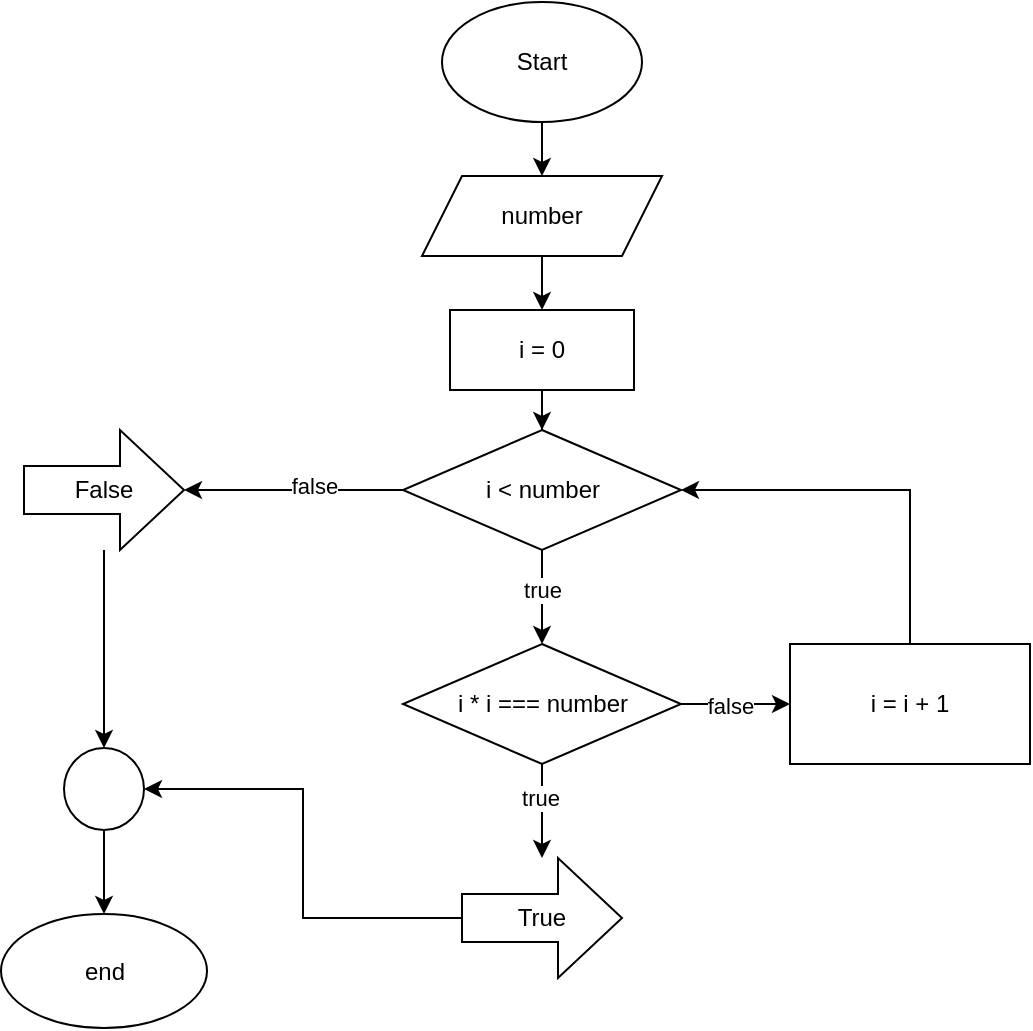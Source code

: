 <mxfile version="25.0.1">
  <diagram name="Page-1" id="J6qU1CufO3tT0paZhnID">
    <mxGraphModel dx="2033" dy="755" grid="0" gridSize="10" guides="1" tooltips="1" connect="1" arrows="1" fold="1" page="0" pageScale="1" pageWidth="827" pageHeight="1169" math="0" shadow="0">
      <root>
        <mxCell id="0" />
        <mxCell id="1" parent="0" />
        <mxCell id="n1ISIKl0yZO8UXlDY4mg-5" value="" style="edgeStyle=orthogonalEdgeStyle;rounded=0;orthogonalLoop=1;jettySize=auto;html=1;entryX=0.5;entryY=0;entryDx=0;entryDy=0;" parent="1" source="n1ISIKl0yZO8UXlDY4mg-1" edge="1" target="BlNZTFOZ2a6cj_fbij0S-1">
          <mxGeometry relative="1" as="geometry">
            <mxPoint x="10" y="171" as="targetPoint" />
          </mxGeometry>
        </mxCell>
        <mxCell id="n1ISIKl0yZO8UXlDY4mg-1" value="Start" style="ellipse;whiteSpace=wrap;html=1;" parent="1" vertex="1">
          <mxGeometry x="-40" y="74" width="100" height="60" as="geometry" />
        </mxCell>
        <mxCell id="n1ISIKl0yZO8UXlDY4mg-122" value="" style="edgeStyle=orthogonalEdgeStyle;rounded=0;orthogonalLoop=1;jettySize=auto;html=1;exitX=0.5;exitY=1;exitDx=0;exitDy=0;" parent="1" source="n1ISIKl0yZO8UXlDY4mg-123" target="n1ISIKl0yZO8UXlDY4mg-97" edge="1">
          <mxGeometry relative="1" as="geometry">
            <mxPoint x="10" y="259" as="sourcePoint" />
          </mxGeometry>
        </mxCell>
        <mxCell id="n1ISIKl0yZO8UXlDY4mg-126" value="" style="edgeStyle=orthogonalEdgeStyle;rounded=0;orthogonalLoop=1;jettySize=auto;html=1;" parent="1" source="n1ISIKl0yZO8UXlDY4mg-97" target="n1ISIKl0yZO8UXlDY4mg-125" edge="1">
          <mxGeometry relative="1" as="geometry" />
        </mxCell>
        <mxCell id="n1ISIKl0yZO8UXlDY4mg-127" value="true" style="edgeLabel;html=1;align=center;verticalAlign=middle;resizable=0;points=[];" parent="n1ISIKl0yZO8UXlDY4mg-126" vertex="1" connectable="0">
          <mxGeometry x="-0.149" relative="1" as="geometry">
            <mxPoint as="offset" />
          </mxGeometry>
        </mxCell>
        <mxCell id="n1ISIKl0yZO8UXlDY4mg-130" value="" style="edgeStyle=orthogonalEdgeStyle;rounded=0;orthogonalLoop=1;jettySize=auto;html=1;" parent="1" source="n1ISIKl0yZO8UXlDY4mg-97" target="n1ISIKl0yZO8UXlDY4mg-129" edge="1">
          <mxGeometry relative="1" as="geometry" />
        </mxCell>
        <mxCell id="n1ISIKl0yZO8UXlDY4mg-131" value="false" style="edgeLabel;html=1;align=center;verticalAlign=middle;resizable=0;points=[];" parent="n1ISIKl0yZO8UXlDY4mg-130" vertex="1" connectable="0">
          <mxGeometry x="-0.169" y="-2" relative="1" as="geometry">
            <mxPoint x="1" as="offset" />
          </mxGeometry>
        </mxCell>
        <mxCell id="n1ISIKl0yZO8UXlDY4mg-97" value="i &amp;lt; number" style="rhombus;whiteSpace=wrap;html=1;" parent="1" vertex="1">
          <mxGeometry x="-59.5" y="288" width="139" height="60" as="geometry" />
        </mxCell>
        <mxCell id="n1ISIKl0yZO8UXlDY4mg-123" value="i = 0" style="rounded=0;whiteSpace=wrap;html=1;" parent="1" vertex="1">
          <mxGeometry x="-36" y="228" width="92" height="40" as="geometry" />
        </mxCell>
        <mxCell id="n1ISIKl0yZO8UXlDY4mg-135" value="" style="edgeStyle=orthogonalEdgeStyle;rounded=0;orthogonalLoop=1;jettySize=auto;html=1;" parent="1" source="n1ISIKl0yZO8UXlDY4mg-125" target="n1ISIKl0yZO8UXlDY4mg-134" edge="1">
          <mxGeometry relative="1" as="geometry" />
        </mxCell>
        <mxCell id="n1ISIKl0yZO8UXlDY4mg-136" value="true" style="edgeLabel;html=1;align=center;verticalAlign=middle;resizable=0;points=[];" parent="n1ISIKl0yZO8UXlDY4mg-135" vertex="1" connectable="0">
          <mxGeometry x="-0.277" y="-1" relative="1" as="geometry">
            <mxPoint as="offset" />
          </mxGeometry>
        </mxCell>
        <mxCell id="n1ISIKl0yZO8UXlDY4mg-138" value="" style="edgeStyle=orthogonalEdgeStyle;rounded=0;orthogonalLoop=1;jettySize=auto;html=1;" parent="1" source="n1ISIKl0yZO8UXlDY4mg-125" target="n1ISIKl0yZO8UXlDY4mg-137" edge="1">
          <mxGeometry relative="1" as="geometry" />
        </mxCell>
        <mxCell id="n1ISIKl0yZO8UXlDY4mg-139" value="false" style="edgeLabel;html=1;align=center;verticalAlign=middle;resizable=0;points=[];" parent="n1ISIKl0yZO8UXlDY4mg-138" vertex="1" connectable="0">
          <mxGeometry x="-0.101" y="-1" relative="1" as="geometry">
            <mxPoint as="offset" />
          </mxGeometry>
        </mxCell>
        <mxCell id="n1ISIKl0yZO8UXlDY4mg-125" value="i * i === number" style="rhombus;whiteSpace=wrap;html=1;" parent="1" vertex="1">
          <mxGeometry x="-59.5" y="395" width="139" height="60" as="geometry" />
        </mxCell>
        <mxCell id="n1ISIKl0yZO8UXlDY4mg-142" value="" style="edgeStyle=orthogonalEdgeStyle;rounded=0;orthogonalLoop=1;jettySize=auto;html=1;" parent="1" source="n1ISIKl0yZO8UXlDY4mg-129" target="n1ISIKl0yZO8UXlDY4mg-141" edge="1">
          <mxGeometry relative="1" as="geometry" />
        </mxCell>
        <mxCell id="n1ISIKl0yZO8UXlDY4mg-129" value="False" style="shape=singleArrow;whiteSpace=wrap;html=1;arrowWidth=0.4;arrowSize=0.4;" parent="1" vertex="1">
          <mxGeometry x="-249" y="288" width="80" height="60" as="geometry" />
        </mxCell>
        <mxCell id="n1ISIKl0yZO8UXlDY4mg-143" style="edgeStyle=orthogonalEdgeStyle;rounded=0;orthogonalLoop=1;jettySize=auto;html=1;exitX=0;exitY=0.5;exitDx=0;exitDy=0;exitPerimeter=0;entryX=1;entryY=0.5;entryDx=0;entryDy=0;" parent="1" source="n1ISIKl0yZO8UXlDY4mg-134" target="n1ISIKl0yZO8UXlDY4mg-141" edge="1">
          <mxGeometry relative="1" as="geometry" />
        </mxCell>
        <mxCell id="n1ISIKl0yZO8UXlDY4mg-134" value="True" style="shape=singleArrow;whiteSpace=wrap;html=1;arrowWidth=0.4;arrowSize=0.4;" parent="1" vertex="1">
          <mxGeometry x="-30" y="502" width="80" height="60" as="geometry" />
        </mxCell>
        <mxCell id="n1ISIKl0yZO8UXlDY4mg-140" style="edgeStyle=orthogonalEdgeStyle;rounded=0;orthogonalLoop=1;jettySize=auto;html=1;exitX=0.5;exitY=0;exitDx=0;exitDy=0;entryX=1;entryY=0.5;entryDx=0;entryDy=0;" parent="1" source="n1ISIKl0yZO8UXlDY4mg-137" target="n1ISIKl0yZO8UXlDY4mg-97" edge="1">
          <mxGeometry relative="1" as="geometry" />
        </mxCell>
        <mxCell id="n1ISIKl0yZO8UXlDY4mg-137" value="i = i + 1" style="whiteSpace=wrap;html=1;" parent="1" vertex="1">
          <mxGeometry x="134" y="395" width="120" height="60" as="geometry" />
        </mxCell>
        <mxCell id="n1ISIKl0yZO8UXlDY4mg-145" value="" style="edgeStyle=orthogonalEdgeStyle;rounded=0;orthogonalLoop=1;jettySize=auto;html=1;" parent="1" source="n1ISIKl0yZO8UXlDY4mg-141" target="n1ISIKl0yZO8UXlDY4mg-144" edge="1">
          <mxGeometry relative="1" as="geometry" />
        </mxCell>
        <mxCell id="n1ISIKl0yZO8UXlDY4mg-141" value="" style="ellipse;whiteSpace=wrap;html=1;" parent="1" vertex="1">
          <mxGeometry x="-229" y="447" width="40" height="41" as="geometry" />
        </mxCell>
        <mxCell id="n1ISIKl0yZO8UXlDY4mg-144" value="end" style="ellipse;whiteSpace=wrap;html=1;" parent="1" vertex="1">
          <mxGeometry x="-260.5" y="530" width="103" height="57" as="geometry" />
        </mxCell>
        <mxCell id="BlNZTFOZ2a6cj_fbij0S-2" value="" style="edgeStyle=orthogonalEdgeStyle;rounded=0;orthogonalLoop=1;jettySize=auto;html=1;" edge="1" parent="1" source="BlNZTFOZ2a6cj_fbij0S-1" target="n1ISIKl0yZO8UXlDY4mg-123">
          <mxGeometry relative="1" as="geometry" />
        </mxCell>
        <mxCell id="BlNZTFOZ2a6cj_fbij0S-1" value="number" style="shape=parallelogram;perimeter=parallelogramPerimeter;whiteSpace=wrap;html=1;fixedSize=1;" vertex="1" parent="1">
          <mxGeometry x="-50" y="161" width="120" height="40" as="geometry" />
        </mxCell>
      </root>
    </mxGraphModel>
  </diagram>
</mxfile>
